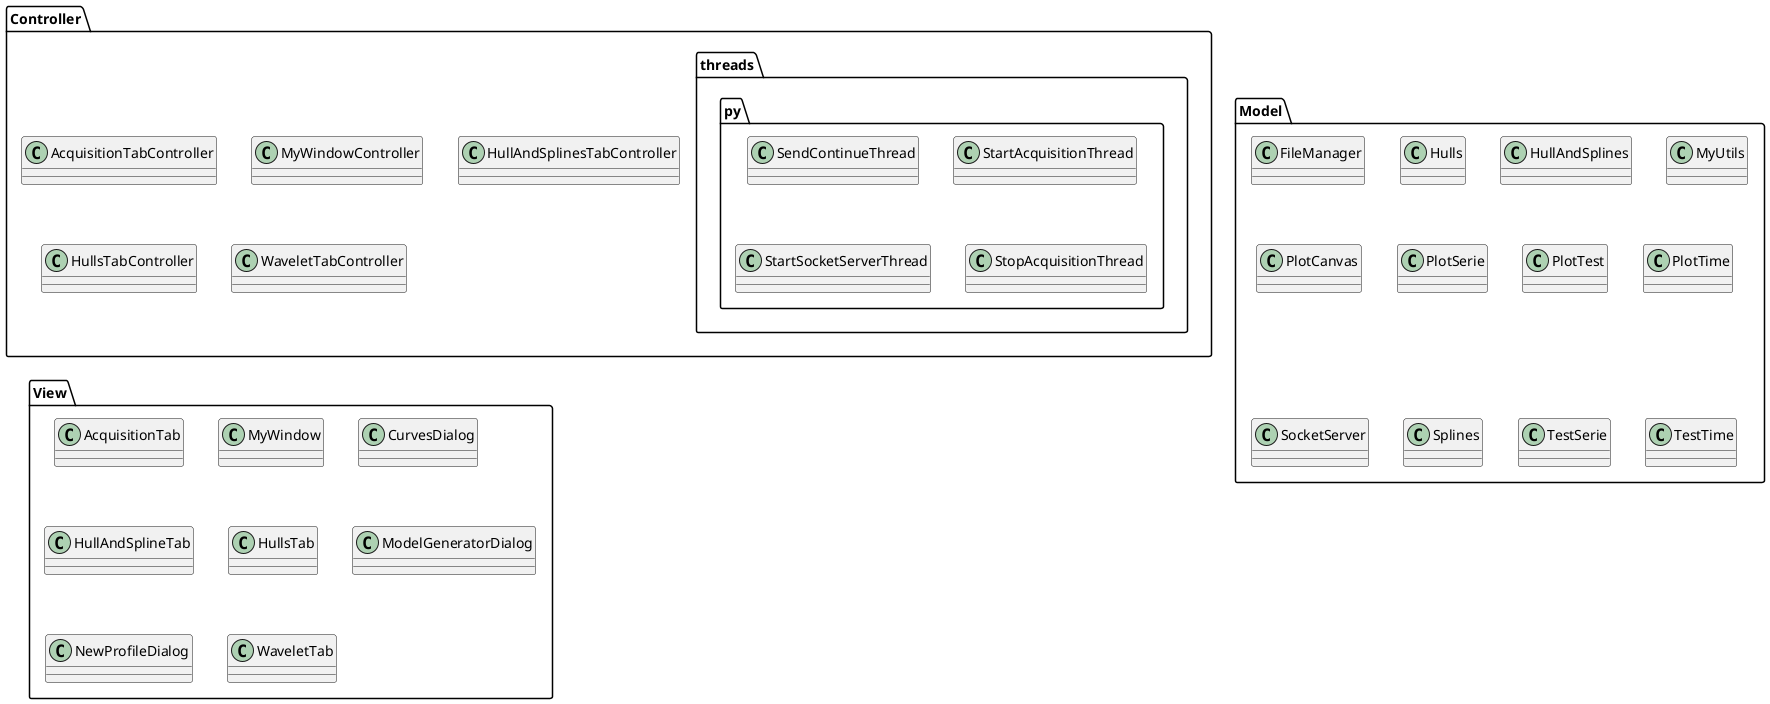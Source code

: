 @startuml

package Controller {
	class AcquisitionTabController
	class MyWindowController
	class HullAndSplinesTabController
	class HullsTabController
	class WaveletTabController
	package threads.py {
		class SendContinueThread
		class StartAcquisitionThread
		class StartSocketServerThread
		class StopAcquisitionThread
	}
}

package Model {
	class FileManager
	class Hulls
	class HullAndSplines
	class MyUtils
	class PlotCanvas
	class PlotSerie
	class PlotTest
	class PlotTime
	class SocketServer
	class Splines
	class TestSerie
	class TestTime
}

package View {
	class AcquisitionTab
	class MyWindow 
	class CurvesDialog
	class HullAndSplineTab
	class HullsTab
	class ModelGeneratorDialog
	class NewProfileDialog
	class WaveletTab
} 

/'Acquisition 	*--* AcquisitionController
MyWindow 		*--* MyWindowController
SplineAndHull 	*--* SplineAndHullController
Hulls 			*--* HullsController
Wavelet 		*--* WaveletController'/

@enduml